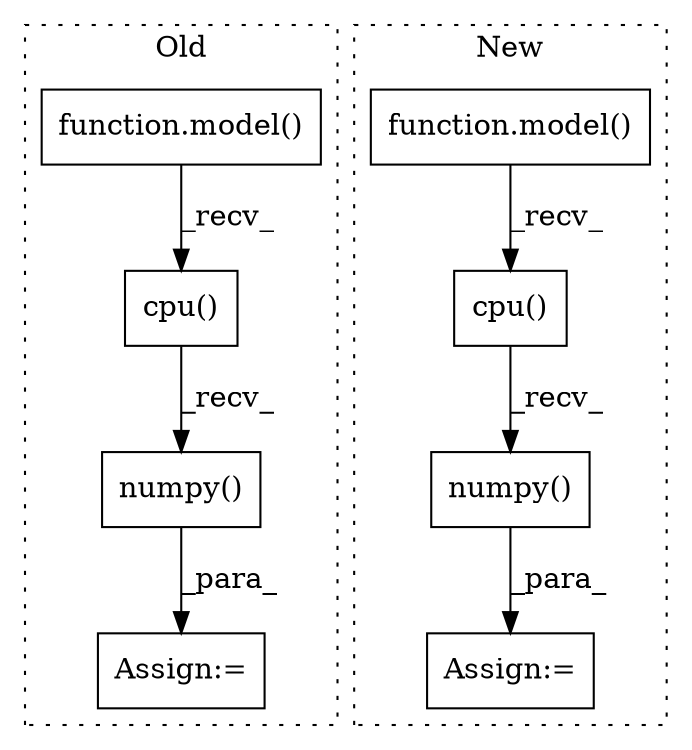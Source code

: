 digraph G {
subgraph cluster0 {
1 [label="numpy()" a="75" s="3367" l="42" shape="box"];
3 [label="cpu()" a="75" s="3367" l="34" shape="box"];
4 [label="Assign:=" a="68" s="3358" l="4" shape="box"];
6 [label="function.model()" a="75" s="2967,3050" l="19,10" shape="box"];
label = "Old";
style="dotted";
}
subgraph cluster1 {
2 [label="function.model()" a="75" s="2837,2972" l="19,11" shape="box"];
5 [label="Assign:=" a="68" s="3180" l="4" shape="box"];
7 [label="cpu()" a="75" s="3189" l="32" shape="box"];
8 [label="numpy()" a="75" s="3189" l="40" shape="box"];
label = "New";
style="dotted";
}
1 -> 4 [label="_para_"];
2 -> 7 [label="_recv_"];
3 -> 1 [label="_recv_"];
6 -> 3 [label="_recv_"];
7 -> 8 [label="_recv_"];
8 -> 5 [label="_para_"];
}